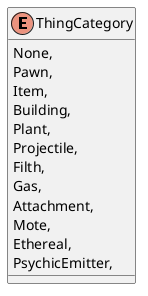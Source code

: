 @startuml
enum ThingCategory {
    None,
    Pawn,
    Item,
    Building,
    Plant,
    Projectile,
    Filth,
    Gas,
    Attachment,
    Mote,
    Ethereal,
    PsychicEmitter,
}
@enduml
